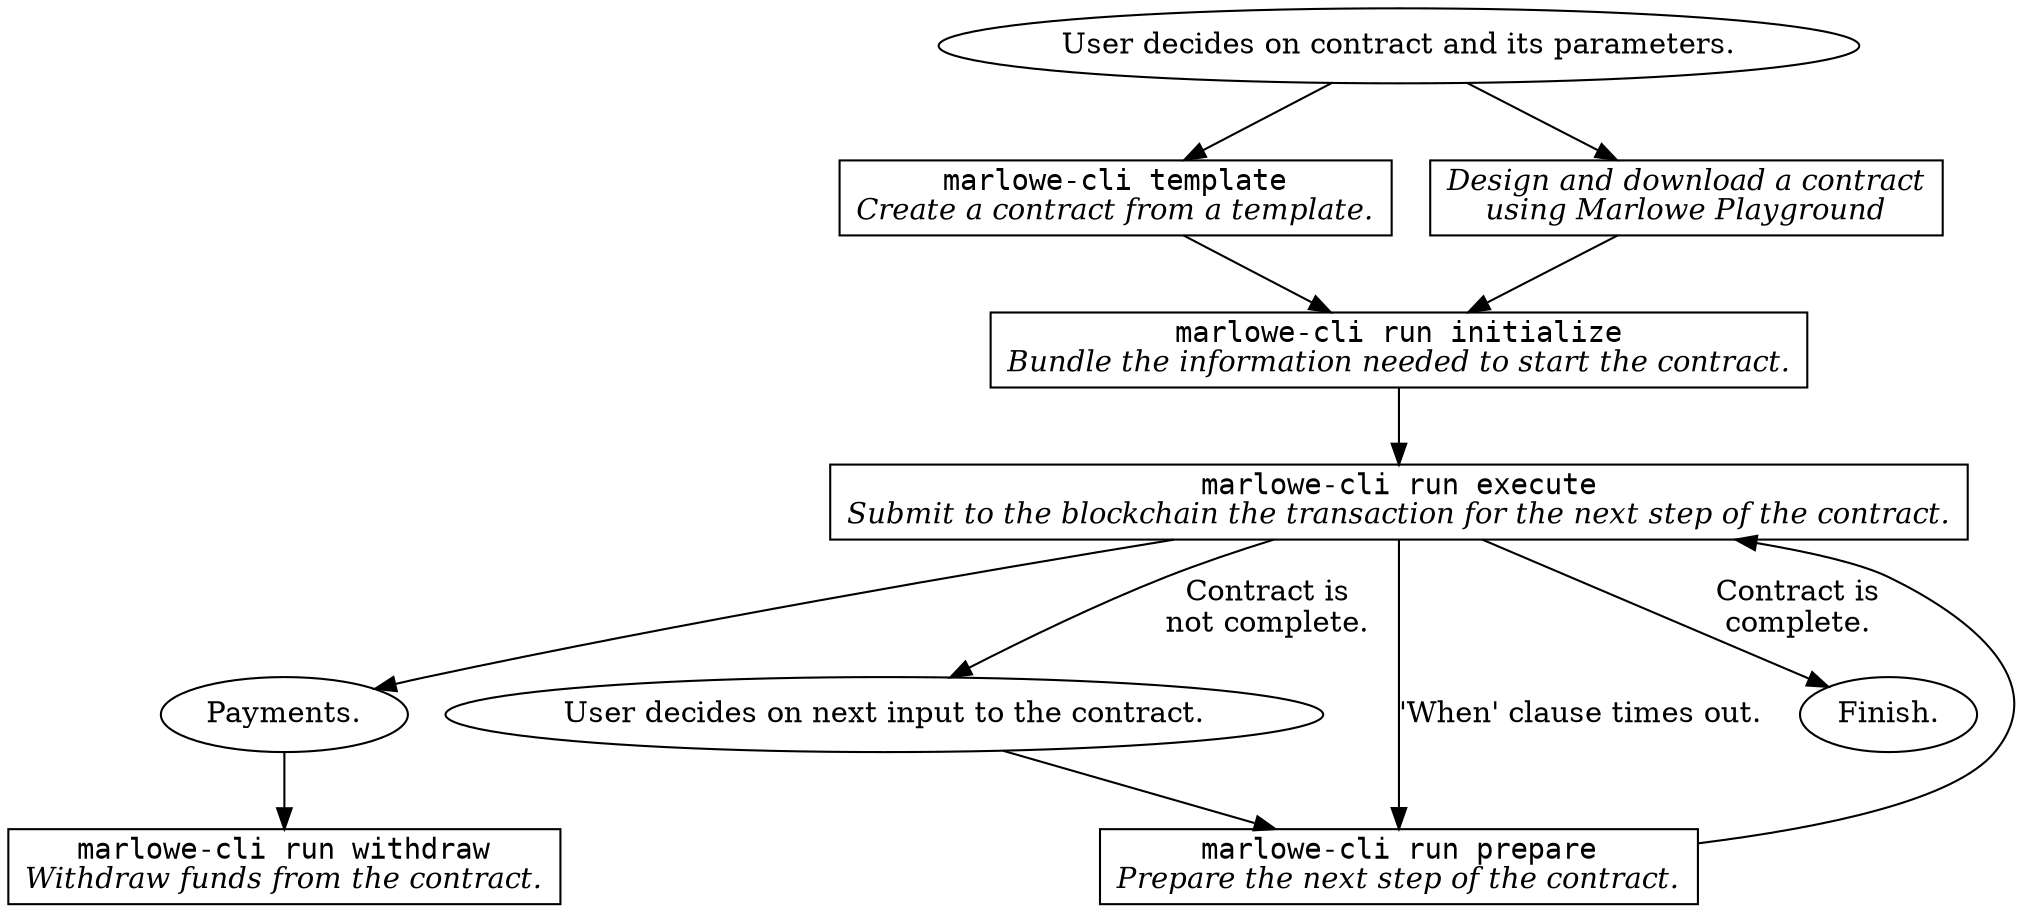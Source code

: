 digraph HighLevelConcrete {


node [shape=box]


UserSelect [shape=oval label="User decides on contract and its parameters."]


Template [label=<<font face="monospace">marlowe-cli template</font><br/><i>Create a contract from a template.</i>>]

UserSelect -> Template


Playground [label=<<i>Design and download a contract<br/>using Marlowe Playground</i>>]

UserSelect -> Playground


Initialize [label=<<font face="monospace">marlowe-cli run initialize</font><br/><i>Bundle the information needed to start the contract.</i>>]

Template -> Initialize

Playground -> Initialize


Execute [label=<<font face="monospace">marlowe-cli run execute</font><br/><i>Submit to the blockchain the transaction for the next step of the contract.</i>>]

Initialize -> Execute


Payments [shape=oval label="Payments."]

Execute -> Payments


Withdraw [label=<<font face="monospace">marlowe-cli run withdraw</font><br/><i>Withdraw funds from the contract.</i>>]

Payments -> Withdraw


UserInput [shape=oval label="User decides on next input to the contract."]

Execute -> UserInput [label="Contract is\nnot complete."]


Prepare [label=<<font face="monospace">marlowe-cli run prepare</font><br/><i>Prepare the next step of the contract.</i>>]

UserInput -> Prepare

Prepare -> Execute


Close [shape=oval label="Finish."]

Execute -> Close [label="Contract is\ncomplete."]


Execute -> Prepare [label="'When' clause times out."]


}
